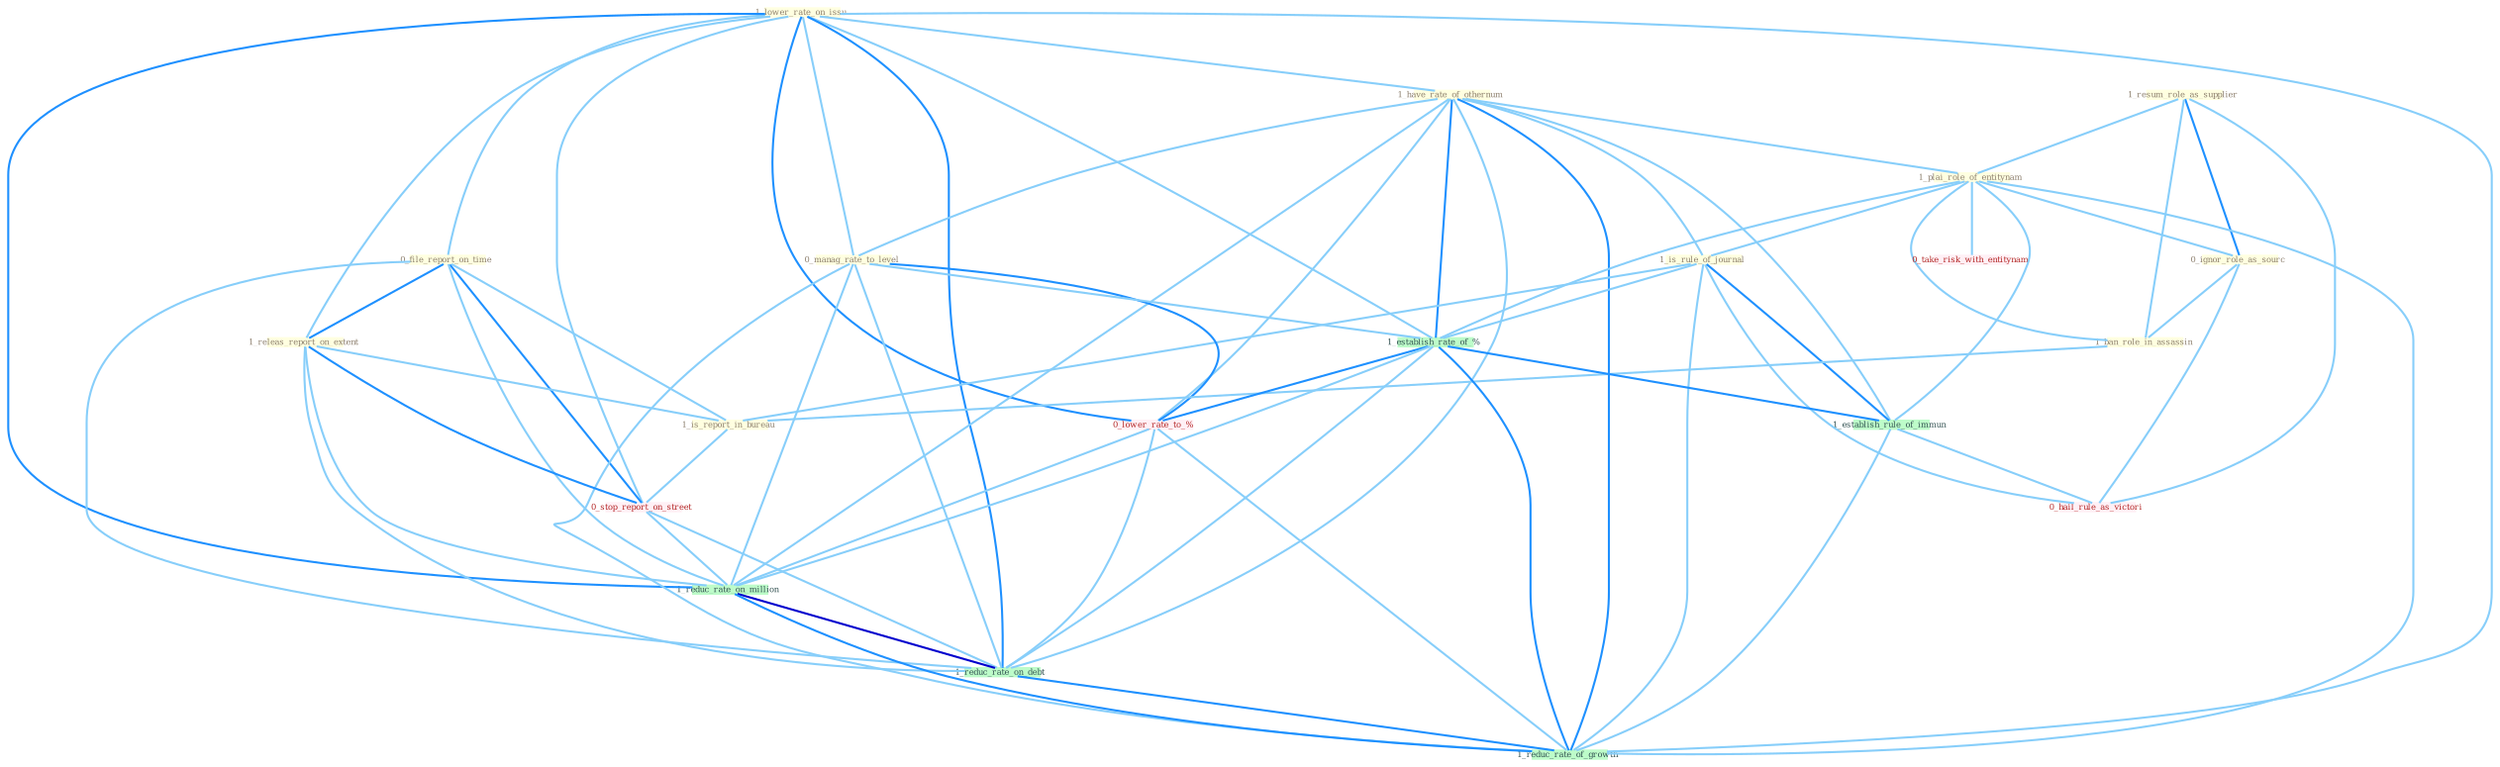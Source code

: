 Graph G{ 
    node
    [shape=polygon,style=filled,width=.5,height=.06,color="#BDFCC9",fixedsize=true,fontsize=4,
    fontcolor="#2f4f4f"];
    {node
    [color="#ffffe0", fontcolor="#8b7d6b"] "1_lower_rate_on_issu " "1_have_rate_of_othernum " "0_file_report_on_time " "1_resum_role_as_supplier " "1_plai_role_of_entitynam " "1_is_rule_of_journal " "0_manag_rate_to_level " "0_ignor_role_as_sourc " "1_ban_role_in_assassin " "1_releas_report_on_extent " "1_is_report_in_bureau "}
{node [color="#fff0f5", fontcolor="#b22222"] "0_lower_rate_to_% " "0_stop_report_on_street " "0_hail_rule_as_victori " "0_take_risk_with_entitynam "}
edge [color="#B0E2FF"];

	"1_lower_rate_on_issu " -- "1_have_rate_of_othernum " [w="1", color="#87cefa" ];
	"1_lower_rate_on_issu " -- "0_file_report_on_time " [w="1", color="#87cefa" ];
	"1_lower_rate_on_issu " -- "0_manag_rate_to_level " [w="1", color="#87cefa" ];
	"1_lower_rate_on_issu " -- "1_releas_report_on_extent " [w="1", color="#87cefa" ];
	"1_lower_rate_on_issu " -- "1_establish_rate_of_% " [w="1", color="#87cefa" ];
	"1_lower_rate_on_issu " -- "0_lower_rate_to_% " [w="2", color="#1e90ff" , len=0.8];
	"1_lower_rate_on_issu " -- "0_stop_report_on_street " [w="1", color="#87cefa" ];
	"1_lower_rate_on_issu " -- "1_reduc_rate_on_million " [w="2", color="#1e90ff" , len=0.8];
	"1_lower_rate_on_issu " -- "1_reduc_rate_on_debt " [w="2", color="#1e90ff" , len=0.8];
	"1_lower_rate_on_issu " -- "1_reduc_rate_of_growth " [w="1", color="#87cefa" ];
	"1_have_rate_of_othernum " -- "1_plai_role_of_entitynam " [w="1", color="#87cefa" ];
	"1_have_rate_of_othernum " -- "1_is_rule_of_journal " [w="1", color="#87cefa" ];
	"1_have_rate_of_othernum " -- "0_manag_rate_to_level " [w="1", color="#87cefa" ];
	"1_have_rate_of_othernum " -- "1_establish_rate_of_% " [w="2", color="#1e90ff" , len=0.8];
	"1_have_rate_of_othernum " -- "0_lower_rate_to_% " [w="1", color="#87cefa" ];
	"1_have_rate_of_othernum " -- "1_establish_rule_of_immun " [w="1", color="#87cefa" ];
	"1_have_rate_of_othernum " -- "1_reduc_rate_on_million " [w="1", color="#87cefa" ];
	"1_have_rate_of_othernum " -- "1_reduc_rate_on_debt " [w="1", color="#87cefa" ];
	"1_have_rate_of_othernum " -- "1_reduc_rate_of_growth " [w="2", color="#1e90ff" , len=0.8];
	"0_file_report_on_time " -- "1_releas_report_on_extent " [w="2", color="#1e90ff" , len=0.8];
	"0_file_report_on_time " -- "1_is_report_in_bureau " [w="1", color="#87cefa" ];
	"0_file_report_on_time " -- "0_stop_report_on_street " [w="2", color="#1e90ff" , len=0.8];
	"0_file_report_on_time " -- "1_reduc_rate_on_million " [w="1", color="#87cefa" ];
	"0_file_report_on_time " -- "1_reduc_rate_on_debt " [w="1", color="#87cefa" ];
	"1_resum_role_as_supplier " -- "1_plai_role_of_entitynam " [w="1", color="#87cefa" ];
	"1_resum_role_as_supplier " -- "0_ignor_role_as_sourc " [w="2", color="#1e90ff" , len=0.8];
	"1_resum_role_as_supplier " -- "1_ban_role_in_assassin " [w="1", color="#87cefa" ];
	"1_resum_role_as_supplier " -- "0_hail_rule_as_victori " [w="1", color="#87cefa" ];
	"1_plai_role_of_entitynam " -- "1_is_rule_of_journal " [w="1", color="#87cefa" ];
	"1_plai_role_of_entitynam " -- "0_ignor_role_as_sourc " [w="1", color="#87cefa" ];
	"1_plai_role_of_entitynam " -- "1_ban_role_in_assassin " [w="1", color="#87cefa" ];
	"1_plai_role_of_entitynam " -- "1_establish_rate_of_% " [w="1", color="#87cefa" ];
	"1_plai_role_of_entitynam " -- "1_establish_rule_of_immun " [w="1", color="#87cefa" ];
	"1_plai_role_of_entitynam " -- "0_take_risk_with_entitynam " [w="1", color="#87cefa" ];
	"1_plai_role_of_entitynam " -- "1_reduc_rate_of_growth " [w="1", color="#87cefa" ];
	"1_is_rule_of_journal " -- "1_is_report_in_bureau " [w="1", color="#87cefa" ];
	"1_is_rule_of_journal " -- "1_establish_rate_of_% " [w="1", color="#87cefa" ];
	"1_is_rule_of_journal " -- "1_establish_rule_of_immun " [w="2", color="#1e90ff" , len=0.8];
	"1_is_rule_of_journal " -- "0_hail_rule_as_victori " [w="1", color="#87cefa" ];
	"1_is_rule_of_journal " -- "1_reduc_rate_of_growth " [w="1", color="#87cefa" ];
	"0_manag_rate_to_level " -- "1_establish_rate_of_% " [w="1", color="#87cefa" ];
	"0_manag_rate_to_level " -- "0_lower_rate_to_% " [w="2", color="#1e90ff" , len=0.8];
	"0_manag_rate_to_level " -- "1_reduc_rate_on_million " [w="1", color="#87cefa" ];
	"0_manag_rate_to_level " -- "1_reduc_rate_on_debt " [w="1", color="#87cefa" ];
	"0_manag_rate_to_level " -- "1_reduc_rate_of_growth " [w="1", color="#87cefa" ];
	"0_ignor_role_as_sourc " -- "1_ban_role_in_assassin " [w="1", color="#87cefa" ];
	"0_ignor_role_as_sourc " -- "0_hail_rule_as_victori " [w="1", color="#87cefa" ];
	"1_ban_role_in_assassin " -- "1_is_report_in_bureau " [w="1", color="#87cefa" ];
	"1_releas_report_on_extent " -- "1_is_report_in_bureau " [w="1", color="#87cefa" ];
	"1_releas_report_on_extent " -- "0_stop_report_on_street " [w="2", color="#1e90ff" , len=0.8];
	"1_releas_report_on_extent " -- "1_reduc_rate_on_million " [w="1", color="#87cefa" ];
	"1_releas_report_on_extent " -- "1_reduc_rate_on_debt " [w="1", color="#87cefa" ];
	"1_is_report_in_bureau " -- "0_stop_report_on_street " [w="1", color="#87cefa" ];
	"1_establish_rate_of_% " -- "0_lower_rate_to_% " [w="2", color="#1e90ff" , len=0.8];
	"1_establish_rate_of_% " -- "1_establish_rule_of_immun " [w="2", color="#1e90ff" , len=0.8];
	"1_establish_rate_of_% " -- "1_reduc_rate_on_million " [w="1", color="#87cefa" ];
	"1_establish_rate_of_% " -- "1_reduc_rate_on_debt " [w="1", color="#87cefa" ];
	"1_establish_rate_of_% " -- "1_reduc_rate_of_growth " [w="2", color="#1e90ff" , len=0.8];
	"0_lower_rate_to_% " -- "1_reduc_rate_on_million " [w="1", color="#87cefa" ];
	"0_lower_rate_to_% " -- "1_reduc_rate_on_debt " [w="1", color="#87cefa" ];
	"0_lower_rate_to_% " -- "1_reduc_rate_of_growth " [w="1", color="#87cefa" ];
	"1_establish_rule_of_immun " -- "0_hail_rule_as_victori " [w="1", color="#87cefa" ];
	"1_establish_rule_of_immun " -- "1_reduc_rate_of_growth " [w="1", color="#87cefa" ];
	"0_stop_report_on_street " -- "1_reduc_rate_on_million " [w="1", color="#87cefa" ];
	"0_stop_report_on_street " -- "1_reduc_rate_on_debt " [w="1", color="#87cefa" ];
	"1_reduc_rate_on_million " -- "1_reduc_rate_on_debt " [w="3", color="#0000cd" , len=0.6];
	"1_reduc_rate_on_million " -- "1_reduc_rate_of_growth " [w="2", color="#1e90ff" , len=0.8];
	"1_reduc_rate_on_debt " -- "1_reduc_rate_of_growth " [w="2", color="#1e90ff" , len=0.8];
}